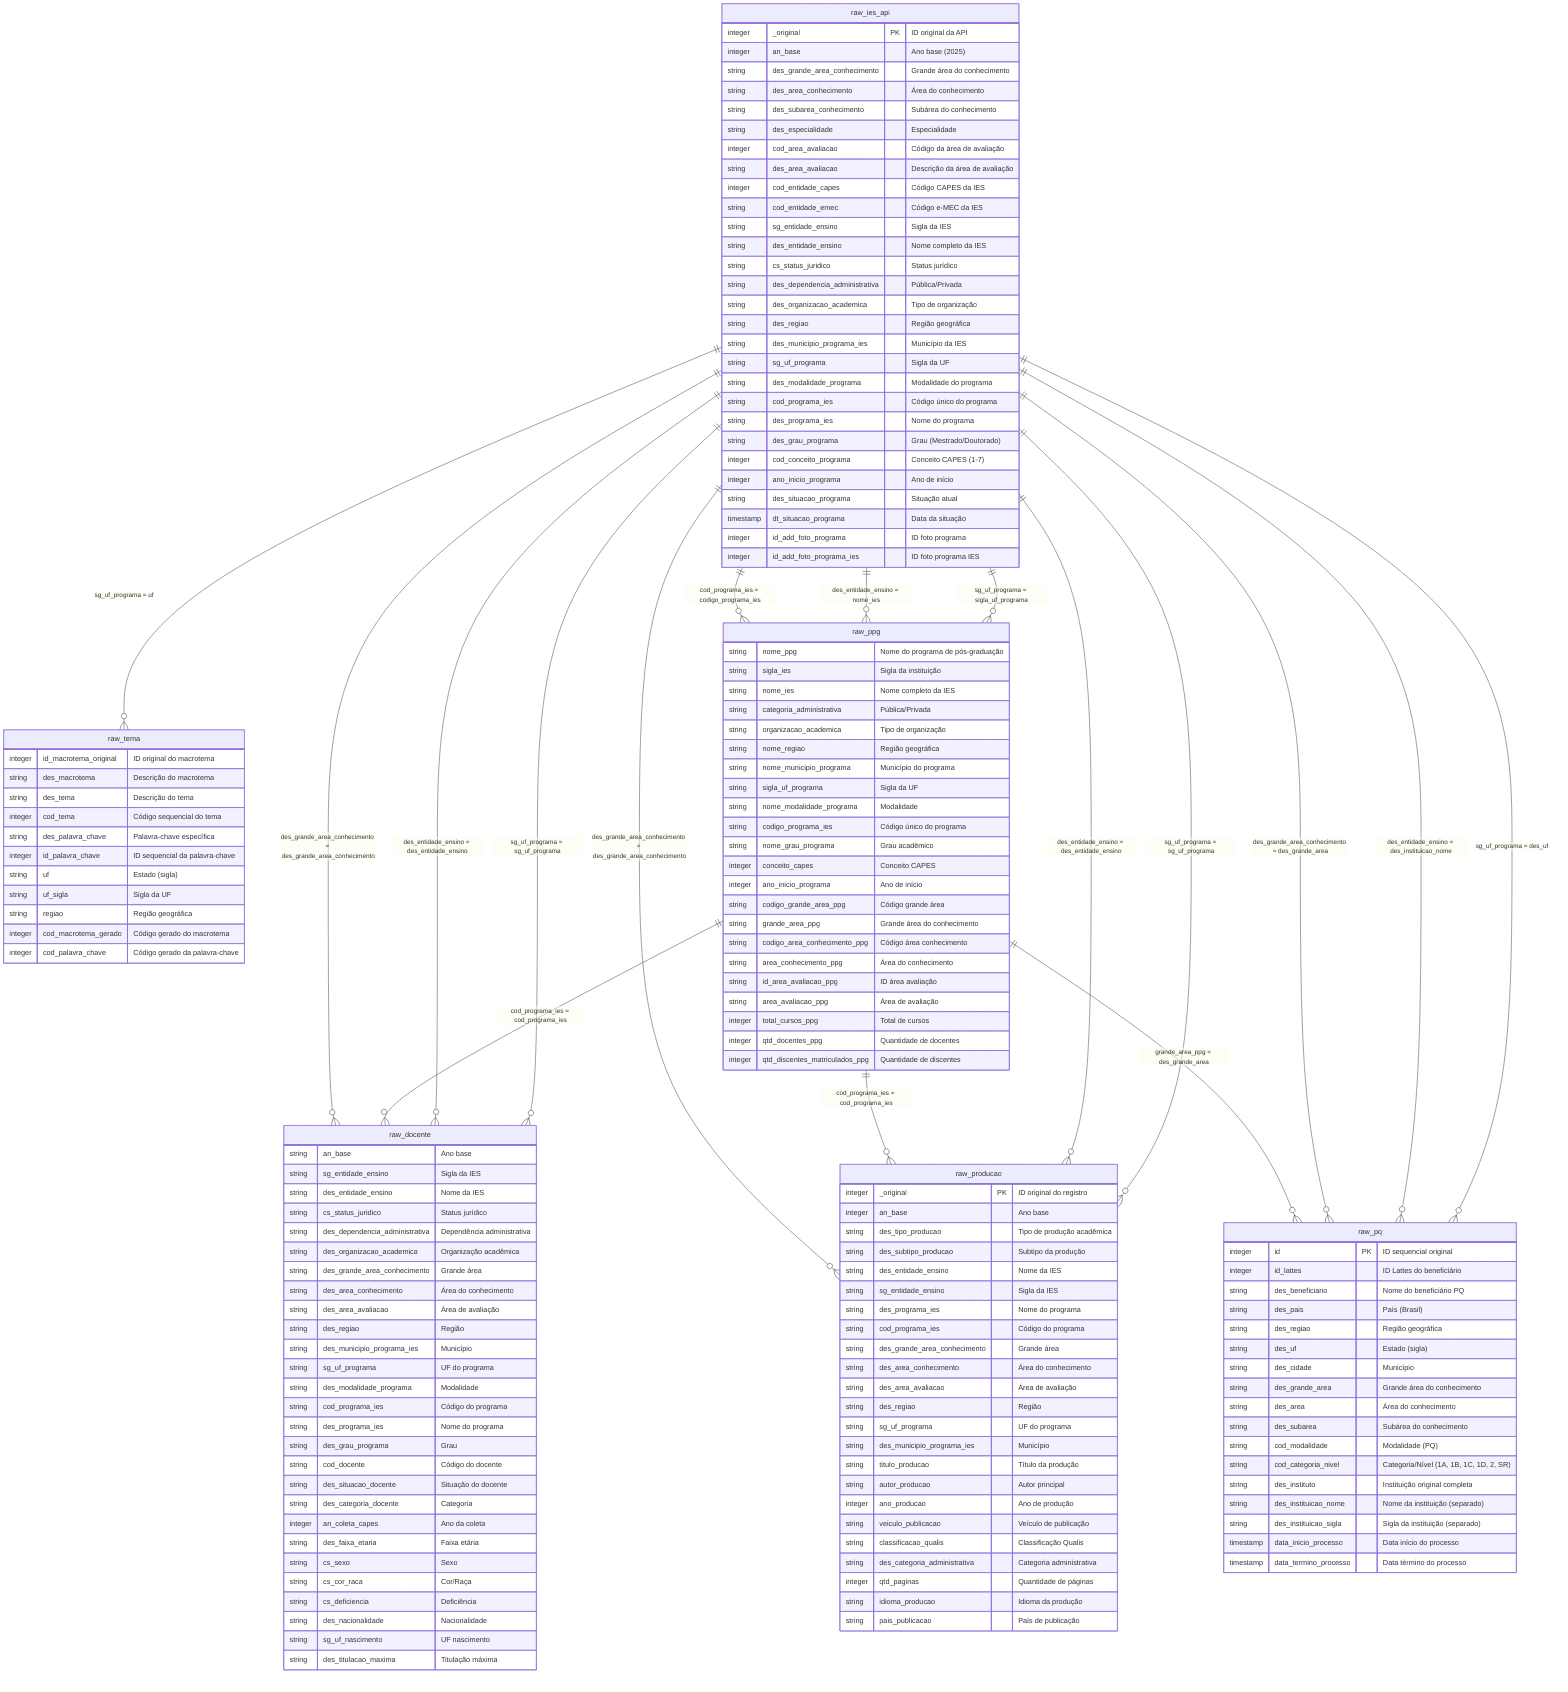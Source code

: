 erDiagram
    %% =============================================
    %% DIAGRAMA DAS TABELAS RAW - DATA WAREHOUSE CAPES
    %% Dados Brutos Padronizados para ETL
    %% =============================================

    raw_ies_api {
        integer _original PK "ID original da API"
        integer an_base "Ano base (2025)"
        string des_grande_area_conhecimento "Grande área do conhecimento"
        string des_area_conhecimento "Área do conhecimento"
        string des_subarea_conhecimento "Subárea do conhecimento"
        string des_especialidade "Especialidade"
        integer cod_area_avaliacao "Código da área de avaliação"
        string des_area_avaliacao "Descrição da área de avaliação"
        integer cod_entidade_capes "Código CAPES da IES"
        string cod_entidade_emec "Código e-MEC da IES"
        string sg_entidade_ensino "Sigla da IES"
        string des_entidade_ensino "Nome completo da IES"
        string cs_status_juridico "Status jurídico"
        string des_dependencia_administrativa "Pública/Privada"
        string des_organizacao_academica "Tipo de organização"
        string des_regiao "Região geográfica"
        string des_municipio_programa_ies "Município da IES"
        string sg_uf_programa "Sigla da UF"
        string des_modalidade_programa "Modalidade do programa"
        string cod_programa_ies "Código único do programa"
        string des_programa_ies "Nome do programa"
        string des_grau_programa "Grau (Mestrado/Doutorado)"
        integer cod_conceito_programa "Conceito CAPES (1-7)"
        integer ano_inicio_programa "Ano de início"
        string des_situacao_programa "Situação atual"
        timestamp dt_situacao_programa "Data da situação"
        integer id_add_foto_programa "ID foto programa"
        integer id_add_foto_programa_ies "ID foto programa IES"
    }

    raw_tema {
        integer id_macrotema_original "ID original do macrotema"
        string des_macrotema "Descrição do macrotema"
        string des_tema "Descrição do tema"
        integer cod_tema "Código sequencial do tema"
        string des_palavra_chave "Palavra-chave específica"
        integer id_palavra_chave "ID sequencial da palavra-chave"
        string uf "Estado (sigla)"
        string uf_sigla "Sigla da UF"
        string regiao "Região geográfica"
        integer cod_macrotema_gerado "Código gerado do macrotema"
        integer cod_palavra_chave "Código gerado da palavra-chave"
    }

    raw_ppg {
        string nome_ppg "Nome do programa de pós-graduação"
        string sigla_ies "Sigla da instituição"
        string nome_ies "Nome completo da IES"
        string categoria_administrativa "Pública/Privada"
        string organizacao_academica "Tipo de organização"
        string nome_regiao "Região geográfica"
        string nome_municipio_programa "Município do programa"
        string sigla_uf_programa "Sigla da UF"
        string nome_modalidade_programa "Modalidade"
        string codigo_programa_ies "Código único do programa"
        string nome_grau_programa "Grau acadêmico"
        integer conceito_capes "Conceito CAPES"
        integer ano_inicio_programa "Ano de início"
        string codigo_grande_area_ppg "Código grande área"
        string grande_area_ppg "Grande área do conhecimento"
        string codigo_area_conhecimento_ppg "Código área conhecimento"
        string area_conhecimento_ppg "Área do conhecimento"
        string id_area_avaliacao_ppg "ID área avaliação"
        string area_avaliacao_ppg "Área de avaliação"
        integer total_cursos_ppg "Total de cursos"
        integer qtd_docentes_ppg "Quantidade de docentes"
        integer qtd_discentes_matriculados_ppg "Quantidade de discentes"
    }

    raw_docente {
        string an_base "Ano base"
        string sg_entidade_ensino "Sigla da IES"
        string des_entidade_ensino "Nome da IES"
        string cs_status_juridico "Status jurídico"
        string des_dependencia_administrativa "Dependência administrativa"
        string des_organizacao_academica "Organização acadêmica"
        string des_grande_area_conhecimento "Grande área"
        string des_area_conhecimento "Área do conhecimento"
        string des_area_avaliacao "Área de avaliação"
        string des_regiao "Região"
        string des_municipio_programa_ies "Município"
        string sg_uf_programa "UF do programa"
        string des_modalidade_programa "Modalidade"
        string cod_programa_ies "Código do programa"
        string des_programa_ies "Nome do programa"
        string des_grau_programa "Grau"
        string cod_docente "Código do docente"
        string des_situacao_docente "Situação do docente"
        string des_categoria_docente "Categoria"
        integer an_coleta_capes "Ano da coleta"
        string des_faixa_etaria "Faixa etária"
        string cs_sexo "Sexo"
        string cs_cor_raca "Cor/Raça"
        string cs_deficiencia "Deficiência"
        string des_nacionalidade "Nacionalidade"
        string sg_uf_nascimento "UF nascimento"
        string des_titulacao_maxima "Titulação máxima"
    }

    raw_producao {
        integer _original PK "ID original do registro"
        integer an_base "Ano base"
        string des_tipo_producao "Tipo de produção acadêmica"
        string des_subtipo_producao "Subtipo da produção"
        string des_entidade_ensino "Nome da IES"
        string sg_entidade_ensino "Sigla da IES"
        string des_programa_ies "Nome do programa"
        string cod_programa_ies "Código do programa"
        string des_grande_area_conhecimento "Grande área"
        string des_area_conhecimento "Área do conhecimento"
        string des_area_avaliacao "Área de avaliação"
        string des_regiao "Região"
        string sg_uf_programa "UF do programa"
        string des_municipio_programa_ies "Município"
        string titulo_producao "Título da produção"
        string autor_producao "Autor principal"
        integer ano_producao "Ano de produção"
        string veiculo_publicacao "Veículo de publicação"
        string classificacao_qualis "Classificação Qualis"
        string des_categoria_administrativa "Categoria administrativa"
        integer qtd_paginas "Quantidade de páginas"
        string idioma_producao "Idioma da produção"
        string pais_publicacao "País de publicação"
    }

    raw_pq {
        integer id PK "ID sequencial original"
        integer id_lattes "ID Lattes do beneficiário"
        string des_beneficiario "Nome do beneficiário PQ"
        string des_pais "País (Brasil)"
        string des_regiao "Região geográfica"
        string des_uf "Estado (sigla)"
        string des_cidade "Município"
        string des_grande_area "Grande área do conhecimento"
        string des_area "Área do conhecimento"
        string des_subarea "Subárea do conhecimento"
        string cod_modalidade "Modalidade (PQ)"
        string cod_categoria_nivel "Categoria/Nível (1A, 1B, 1C, 1D, 2, SR)"
        string des_instituto "Instituição original completa"
        string des_instituicao_nome "Nome da instituição (separado)"
        string des_instituicao_sigla "Sigla da instituição (separado)"
        timestamp data_inicio_processo "Data início do processo"
        timestamp data_termino_processo "Data término do processo"
    }

    %% =============================================
    %% RELACIONAMENTOS LÓGICOS
    %% (Baseados nos campos em comum para ETL)
    %% =============================================

    %% Relacionamentos por UF
    raw_ies_api ||--o{ raw_tema : "sg_uf_programa = uf"
    raw_ies_api ||--o{ raw_ppg : "sg_uf_programa = sigla_uf_programa"
    raw_ies_api ||--o{ raw_docente : "sg_uf_programa = sg_uf_programa"
    raw_ies_api ||--o{ raw_producao : "sg_uf_programa = sg_uf_programa"
    raw_ies_api ||--o{ raw_pq : "sg_uf_programa = des_uf"

    %% Relacionamentos por IES/Instituição
    raw_ies_api ||--o{ raw_ppg : "des_entidade_ensino = nome_ies"
    raw_ies_api ||--o{ raw_docente : "des_entidade_ensino = des_entidade_ensino"
    raw_ies_api ||--o{ raw_producao : "des_entidade_ensino = des_entidade_ensino"
    raw_ies_api ||--o{ raw_pq : "des_entidade_ensino = des_instituicao_nome"

    %% Relacionamentos por Programa
    raw_ies_api ||--o{ raw_ppg : "cod_programa_ies = codigo_programa_ies"
    raw_ppg ||--o{ raw_docente : "cod_programa_ies = cod_programa_ies"
    raw_ppg ||--o{ raw_producao : "cod_programa_ies = cod_programa_ies"

    %% Relacionamentos por Grande Área
    raw_ies_api ||--o{ raw_docente : "des_grande_area_conhecimento = des_grande_area_conhecimento"
    raw_ies_api ||--o{ raw_producao : "des_grande_area_conhecimento = des_grande_area_conhecimento"  
    raw_ies_api ||--o{ raw_pq : "des_grande_area_conhecimento = des_grande_area"
    raw_ppg ||--o{ raw_pq : "grande_area_ppg = des_grande_area"

    %% =============================================
    %% NOTAS TÉCNICAS
    %% =============================================
    %%{
        note: "Tabelas Raw - Dados Brutos Padronizados"
        note: "• raw_ies_api: 3,568 registros (API CAPES IES)"
        note: "• raw_tema: 5,987 registros (Excel + desnormalização)"
        note: "• raw_ppg: 4,635 registros (CSV 2024)"
        note: "• raw_pq: 16,195 registros (CSV Produtividade Pesquisa)"
        note: "• raw_docente: ~330k+ registros (CSV CAPES)"
        note: "• raw_producao: Artigos periódicos (API CAPES)"
        note: ""
        note: "✨ Melhorias RAW_PQ:"
        note: "• Separação inteligente de instituições"
        note: "• des_instituto → des_instituicao_nome + des_instituicao_sigla"
        note: "• Taxa de sucesso: 100% (correção automática)"
        note: "• Padrões regex multi-tier para siglas complexas"
        note: "• Casos especiais: PUC-Rio, IF Goiano, MACKENZIE, etc."
        note: ""
        note: "Padronização Aplicada:"
        note: "• codigo → cod"
        note: "• nome_ → des_"
        note: "• ds_ → des_"
        note: "• cd_ → cod_"
        note: "• _id → _original"
        note: "• quantidade → qtd"
        note: "• Snake_case, sem acentos"
        note: ""
        note: "Relacionamentos para ETL:"
        note: "• Por UF (sg_uf_programa, uf, sigla_uf_programa, des_uf)"
        note: "• Por IES (des_entidade_ensino, nome_ies, des_instituicao_nome)"
        note: "• Por Programa (cod_programa_ies, codigo_programa_ies)"
        note: "• Por Região (des_regiao, nome_regiao, regiao)"
        note: "• Por Grande Área (des_grande_area_conhecimento, des_grande_area)"
        note: "• Por ID Lattes (raw_pq.id_lattes para cruzamento com docentes)"
    %%}